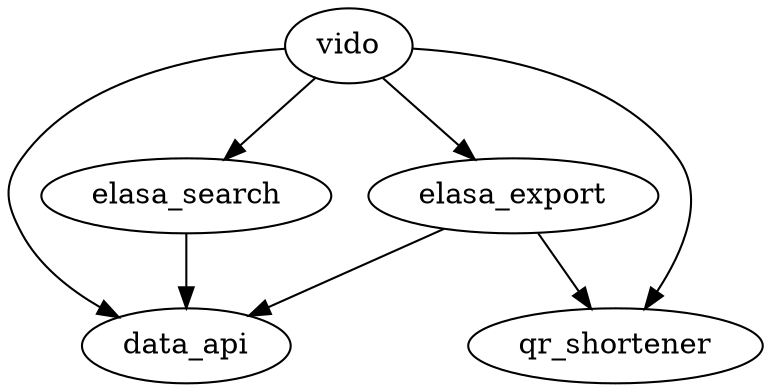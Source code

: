 digraph G {
    vido -> data_api
    vido -> elasa_search -> data_api;
    vido -> elasa_export -> data_api;
    vido -> qr_shortener;
    elasa_export -> qr_shortener;
}
